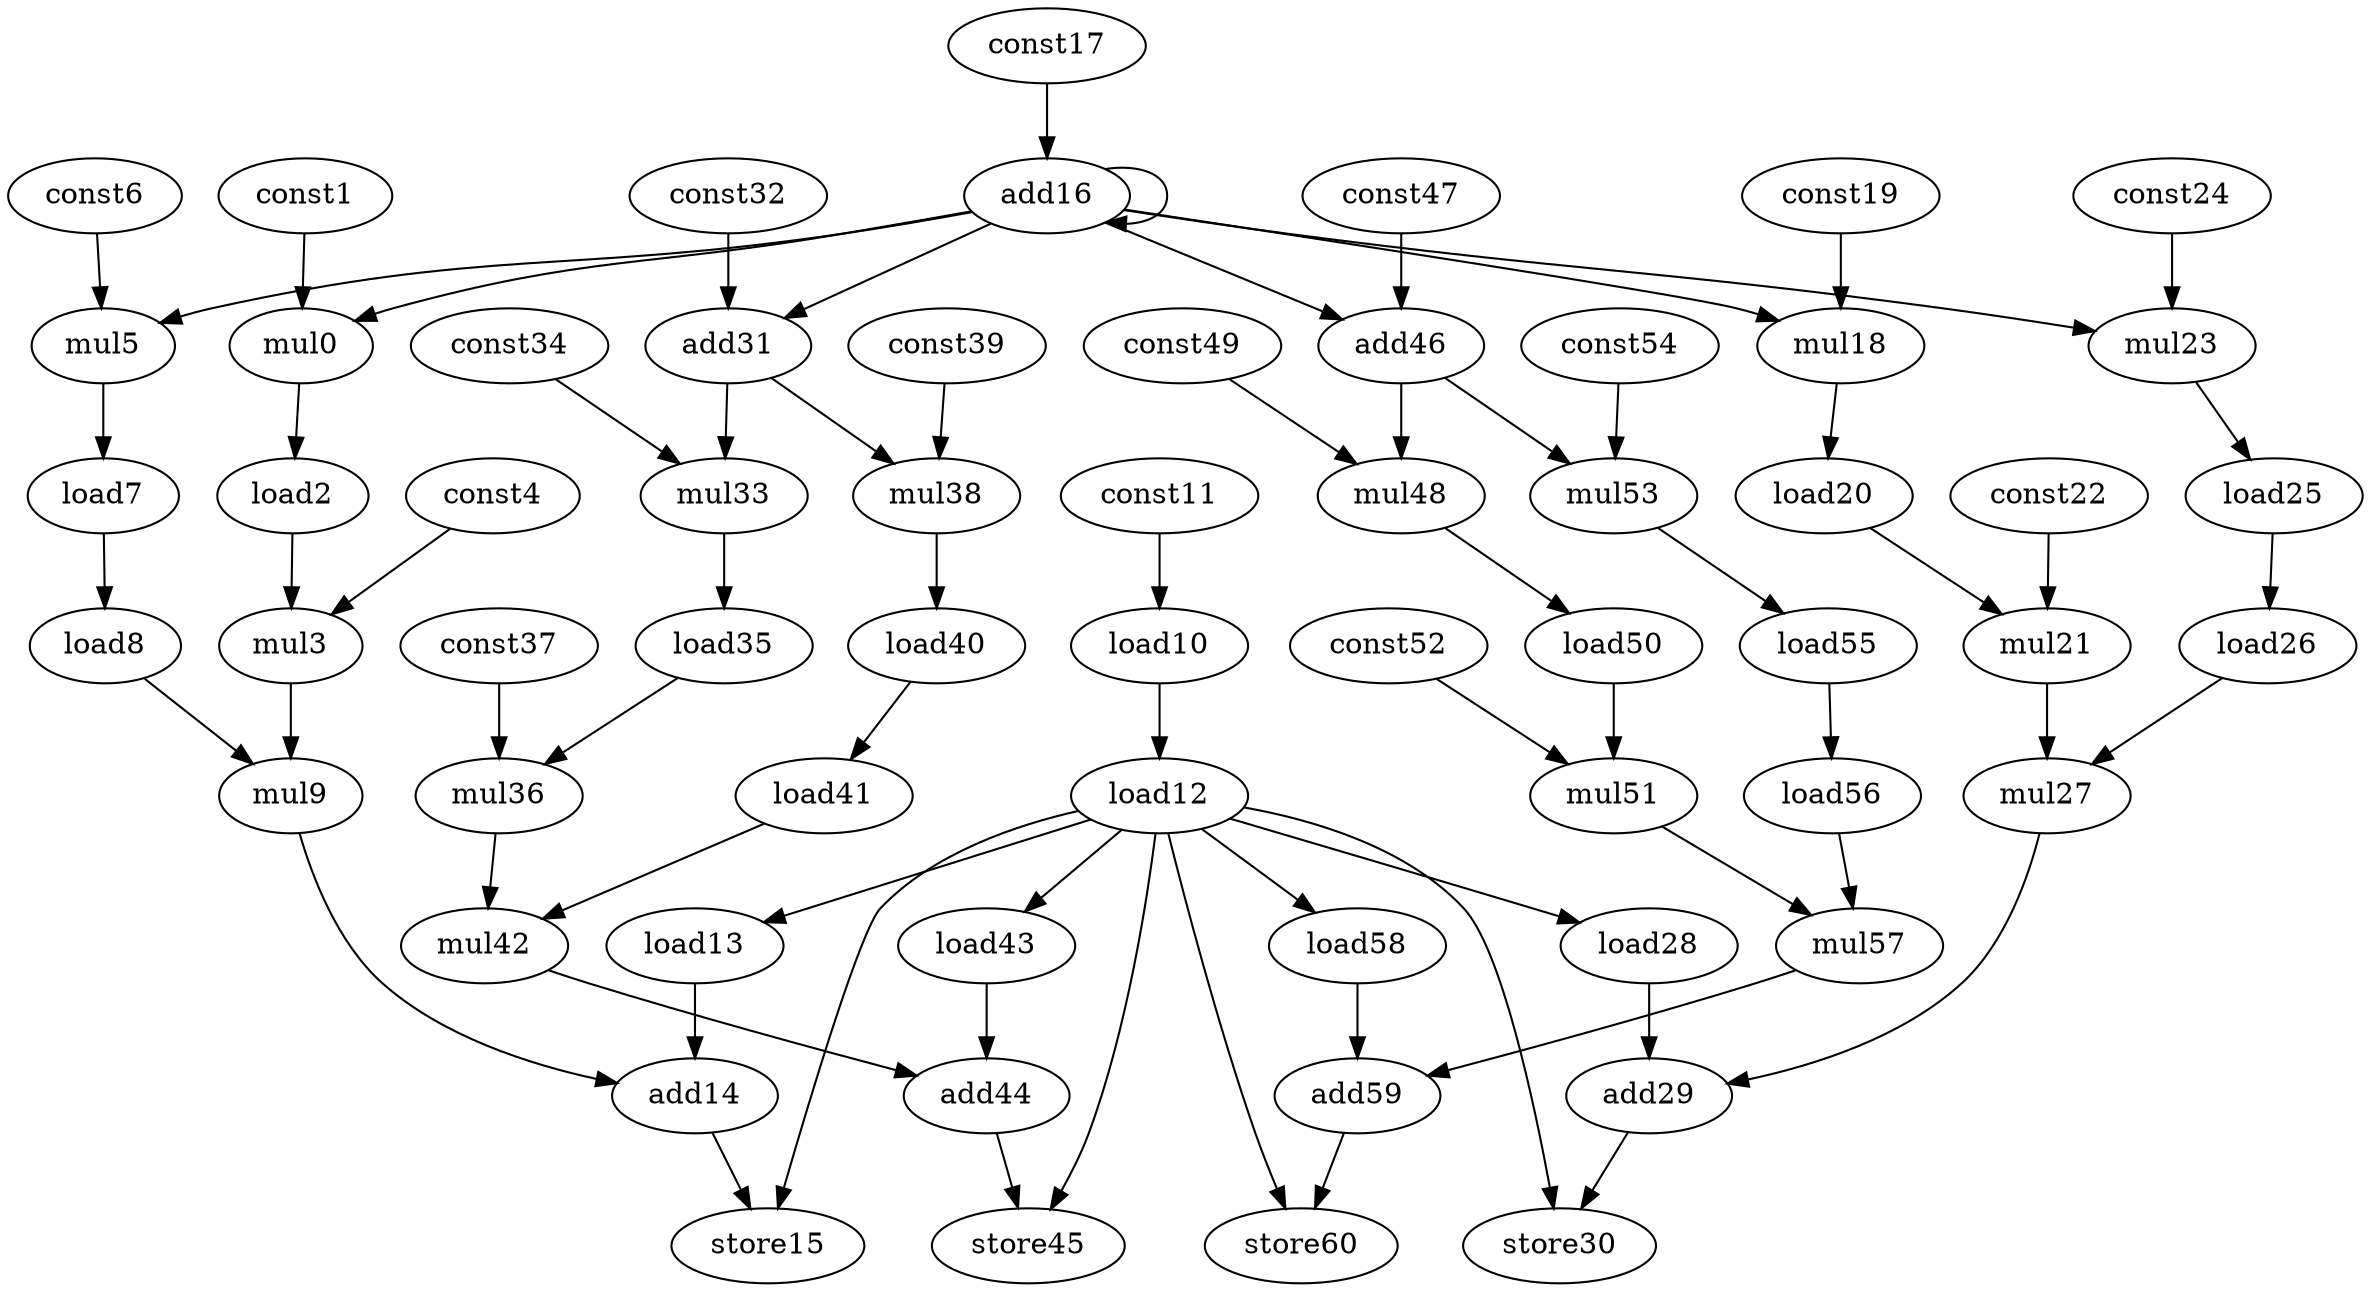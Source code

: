 digraph G {
mul0[opcode=mul];
const1[opcode=const];
load2[opcode=load];
mul3[opcode=mul];
const4[opcode=const];
mul5[opcode=mul];
const6[opcode=const];
load7[opcode=load];
load8[opcode=load];
mul9[opcode=mul];
load10[opcode=load];
const11[opcode=const];
load12[opcode=load];
load13[opcode=load];
add14[opcode=add];
store15[opcode=store];
add16[opcode=add];
const17[opcode=const];
mul18[opcode=mul];
const19[opcode=const];
load20[opcode=load];
mul21[opcode=mul];
const22[opcode=const];
mul23[opcode=mul];
const24[opcode=const];
load25[opcode=load];
load26[opcode=load];
mul27[opcode=mul];
load28[opcode=load];
add29[opcode=add];
store30[opcode=store];
add31[opcode=add];
const32[opcode=const];
mul33[opcode=mul];
const34[opcode=const];
load35[opcode=load];
mul36[opcode=mul];
const37[opcode=const];
mul38[opcode=mul];
const39[opcode=const];
load40[opcode=load];
load41[opcode=load];
mul42[opcode=mul];
load43[opcode=load];
add44[opcode=add];
store45[opcode=store];
add46[opcode=add];
const47[opcode=const];
mul48[opcode=mul];
const49[opcode=const];
load50[opcode=load];
mul51[opcode=mul];
const52[opcode=const];
mul53[opcode=mul];
const54[opcode=const];
load55[opcode=load];
load56[opcode=load];
mul57[opcode=mul];
load58[opcode=load];
add59[opcode=add];
store60[opcode=store];
load2->mul3[operand=0]; //load->mul
mul3->mul9[operand=0]; //mul->mul
load7->load8[operand=0]; //load->load
load8->mul9[operand=1]; //load->mul
mul9->add14[operand=1]; //mul->add
load10->load12[operand=0]; //load->load
load12->load13[operand=0]; //load->load
load12->store15[operand=1]; //load->store
load12->load28[operand=0]; //load->load
load12->store30[operand=1]; //load->store
load12->load43[operand=0]; //load->load
load12->store45[operand=1]; //load->store
load12->load58[operand=0]; //load->load
load12->store60[operand=1]; //load->store
load13->add14[operand=0]; //load->add
add14->store15[operand=0]; //add->store
add16->mul18[operand=1]; //add->gep_mul
add16->mul23[operand=1]; //add->gep_mul
add16->mul0[operand=1]; //add->gep_mul
add16->mul5[operand=1]; //add->gep_mul
add16->add16[operand=0]; //add->add
add16->add31[operand=0]; //add->add
add16->add46[operand=0]; //add->add
load20->mul21[operand=0]; //load->mul
mul21->mul27[operand=0]; //mul->mul
load25->load26[operand=0]; //load->load
load26->mul27[operand=1]; //load->mul
mul27->add29[operand=1]; //mul->add
load28->add29[operand=0]; //load->add
add29->store30[operand=0]; //add->store
add31->mul33[operand=1]; //add->gep_mul
add31->mul38[operand=1]; //add->gep_mul
load35->mul36[operand=0]; //load->mul
mul36->mul42[operand=0]; //mul->mul
load40->load41[operand=0]; //load->load
load41->mul42[operand=1]; //load->mul
mul42->add44[operand=1]; //mul->add
load43->add44[operand=0]; //load->add
add44->store45[operand=0]; //add->store
add46->mul48[operand=1]; //add->gep_mul
add46->mul53[operand=1]; //add->gep_mul
load50->mul51[operand=0]; //load->mul
mul51->mul57[operand=0]; //mul->mul
load55->load56[operand=0]; //load->load
load56->mul57[operand=1]; //load->mul
mul57->add59[operand=1]; //mul->add
load58->add59[operand=0]; //load->add
add59->store60[operand=0]; //add->store
const1->mul0[operand=0]; //gep_const->gep_mul
mul0->load2[operand=0]; //gep_mul->load
const4->mul3[operand=1]; //const->mul
const6->mul5[operand=0]; //gep_const->gep_mul
mul5->load7[operand=0]; //gep_mul->load
const11->load10[operand=0]; //const->load
const17->add16[operand=1]; //const->add
const19->mul18[operand=0]; //gep_const->gep_mul
mul18->load20[operand=0]; //gep_mul->load
const22->mul21[operand=1]; //const->mul
const24->mul23[operand=0]; //gep_const->gep_mul
mul23->load25[operand=0]; //gep_mul->load
const32->add31[operand=1]; //const->add
const34->mul33[operand=0]; //gep_const->gep_mul
mul33->load35[operand=0]; //gep_mul->load
const37->mul36[operand=1]; //const->mul
const39->mul38[operand=0]; //gep_const->gep_mul
mul38->load40[operand=0]; //gep_mul->load
const47->add46[operand=1]; //const->add
const49->mul48[operand=0]; //gep_const->gep_mul
mul48->load50[operand=0]; //gep_mul->load
const52->mul51[operand=1]; //const->mul
const54->mul53[operand=0]; //gep_const->gep_mul
mul53->load55[operand=0]; //gep_mul->load
}
